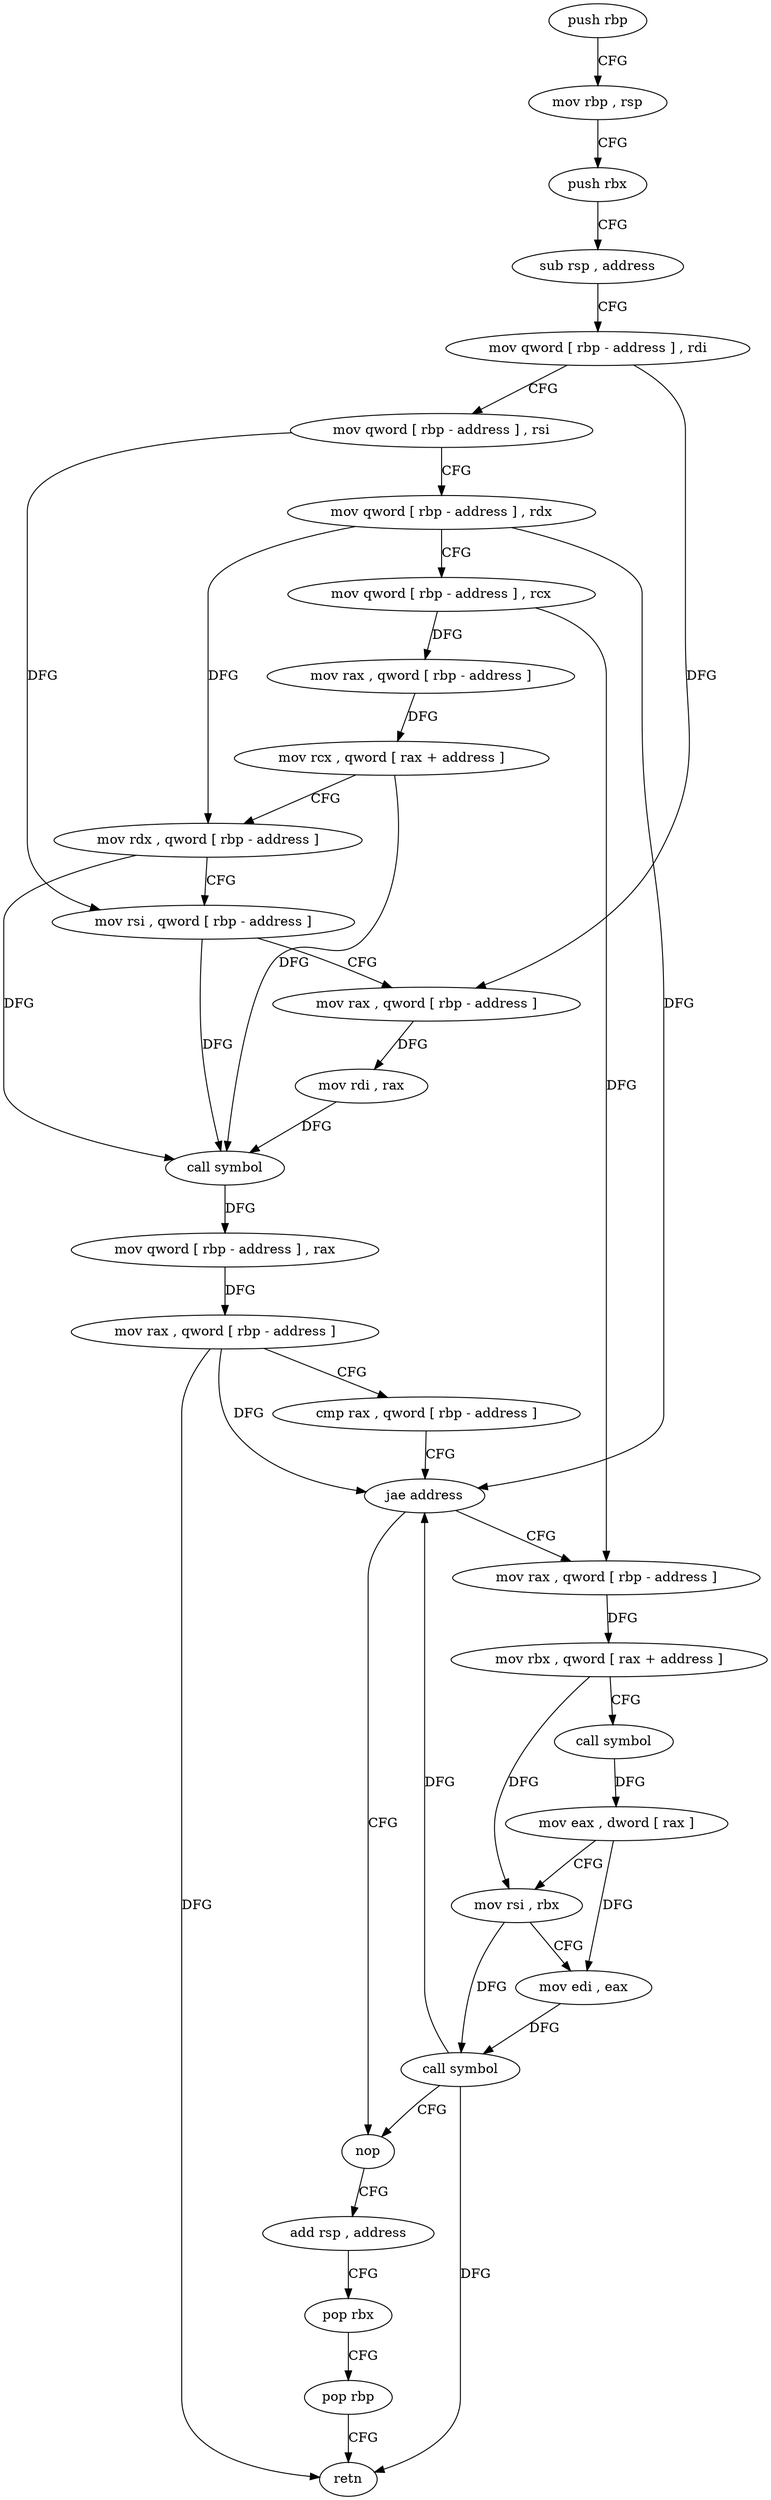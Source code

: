 digraph "func" {
"4250033" [label = "push rbp" ]
"4250034" [label = "mov rbp , rsp" ]
"4250037" [label = "push rbx" ]
"4250038" [label = "sub rsp , address" ]
"4250042" [label = "mov qword [ rbp - address ] , rdi" ]
"4250046" [label = "mov qword [ rbp - address ] , rsi" ]
"4250050" [label = "mov qword [ rbp - address ] , rdx" ]
"4250054" [label = "mov qword [ rbp - address ] , rcx" ]
"4250058" [label = "mov rax , qword [ rbp - address ]" ]
"4250062" [label = "mov rcx , qword [ rax + address ]" ]
"4250066" [label = "mov rdx , qword [ rbp - address ]" ]
"4250070" [label = "mov rsi , qword [ rbp - address ]" ]
"4250074" [label = "mov rax , qword [ rbp - address ]" ]
"4250078" [label = "mov rdi , rax" ]
"4250081" [label = "call symbol" ]
"4250086" [label = "mov qword [ rbp - address ] , rax" ]
"4250090" [label = "mov rax , qword [ rbp - address ]" ]
"4250094" [label = "cmp rax , qword [ rbp - address ]" ]
"4250098" [label = "jae address" ]
"4250125" [label = "nop" ]
"4250100" [label = "mov rax , qword [ rbp - address ]" ]
"4250126" [label = "add rsp , address" ]
"4250130" [label = "pop rbx" ]
"4250131" [label = "pop rbp" ]
"4250132" [label = "retn" ]
"4250104" [label = "mov rbx , qword [ rax + address ]" ]
"4250108" [label = "call symbol" ]
"4250113" [label = "mov eax , dword [ rax ]" ]
"4250115" [label = "mov rsi , rbx" ]
"4250118" [label = "mov edi , eax" ]
"4250120" [label = "call symbol" ]
"4250033" -> "4250034" [ label = "CFG" ]
"4250034" -> "4250037" [ label = "CFG" ]
"4250037" -> "4250038" [ label = "CFG" ]
"4250038" -> "4250042" [ label = "CFG" ]
"4250042" -> "4250046" [ label = "CFG" ]
"4250042" -> "4250074" [ label = "DFG" ]
"4250046" -> "4250050" [ label = "CFG" ]
"4250046" -> "4250070" [ label = "DFG" ]
"4250050" -> "4250054" [ label = "CFG" ]
"4250050" -> "4250066" [ label = "DFG" ]
"4250050" -> "4250098" [ label = "DFG" ]
"4250054" -> "4250058" [ label = "DFG" ]
"4250054" -> "4250100" [ label = "DFG" ]
"4250058" -> "4250062" [ label = "DFG" ]
"4250062" -> "4250066" [ label = "CFG" ]
"4250062" -> "4250081" [ label = "DFG" ]
"4250066" -> "4250070" [ label = "CFG" ]
"4250066" -> "4250081" [ label = "DFG" ]
"4250070" -> "4250074" [ label = "CFG" ]
"4250070" -> "4250081" [ label = "DFG" ]
"4250074" -> "4250078" [ label = "DFG" ]
"4250078" -> "4250081" [ label = "DFG" ]
"4250081" -> "4250086" [ label = "DFG" ]
"4250086" -> "4250090" [ label = "DFG" ]
"4250090" -> "4250094" [ label = "CFG" ]
"4250090" -> "4250098" [ label = "DFG" ]
"4250090" -> "4250132" [ label = "DFG" ]
"4250094" -> "4250098" [ label = "CFG" ]
"4250098" -> "4250125" [ label = "CFG" ]
"4250098" -> "4250100" [ label = "CFG" ]
"4250125" -> "4250126" [ label = "CFG" ]
"4250100" -> "4250104" [ label = "DFG" ]
"4250126" -> "4250130" [ label = "CFG" ]
"4250130" -> "4250131" [ label = "CFG" ]
"4250131" -> "4250132" [ label = "CFG" ]
"4250104" -> "4250108" [ label = "CFG" ]
"4250104" -> "4250115" [ label = "DFG" ]
"4250108" -> "4250113" [ label = "DFG" ]
"4250113" -> "4250115" [ label = "CFG" ]
"4250113" -> "4250118" [ label = "DFG" ]
"4250115" -> "4250118" [ label = "CFG" ]
"4250115" -> "4250120" [ label = "DFG" ]
"4250118" -> "4250120" [ label = "DFG" ]
"4250120" -> "4250125" [ label = "CFG" ]
"4250120" -> "4250098" [ label = "DFG" ]
"4250120" -> "4250132" [ label = "DFG" ]
}
